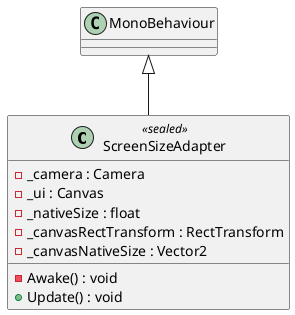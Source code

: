 @startuml
class ScreenSizeAdapter <<sealed>> {
    - _camera : Camera
    - _ui : Canvas
    - _nativeSize : float
    - _canvasRectTransform : RectTransform
    - _canvasNativeSize : Vector2
    - Awake() : void
    + Update() : void
}
MonoBehaviour <|-- ScreenSizeAdapter
@enduml
